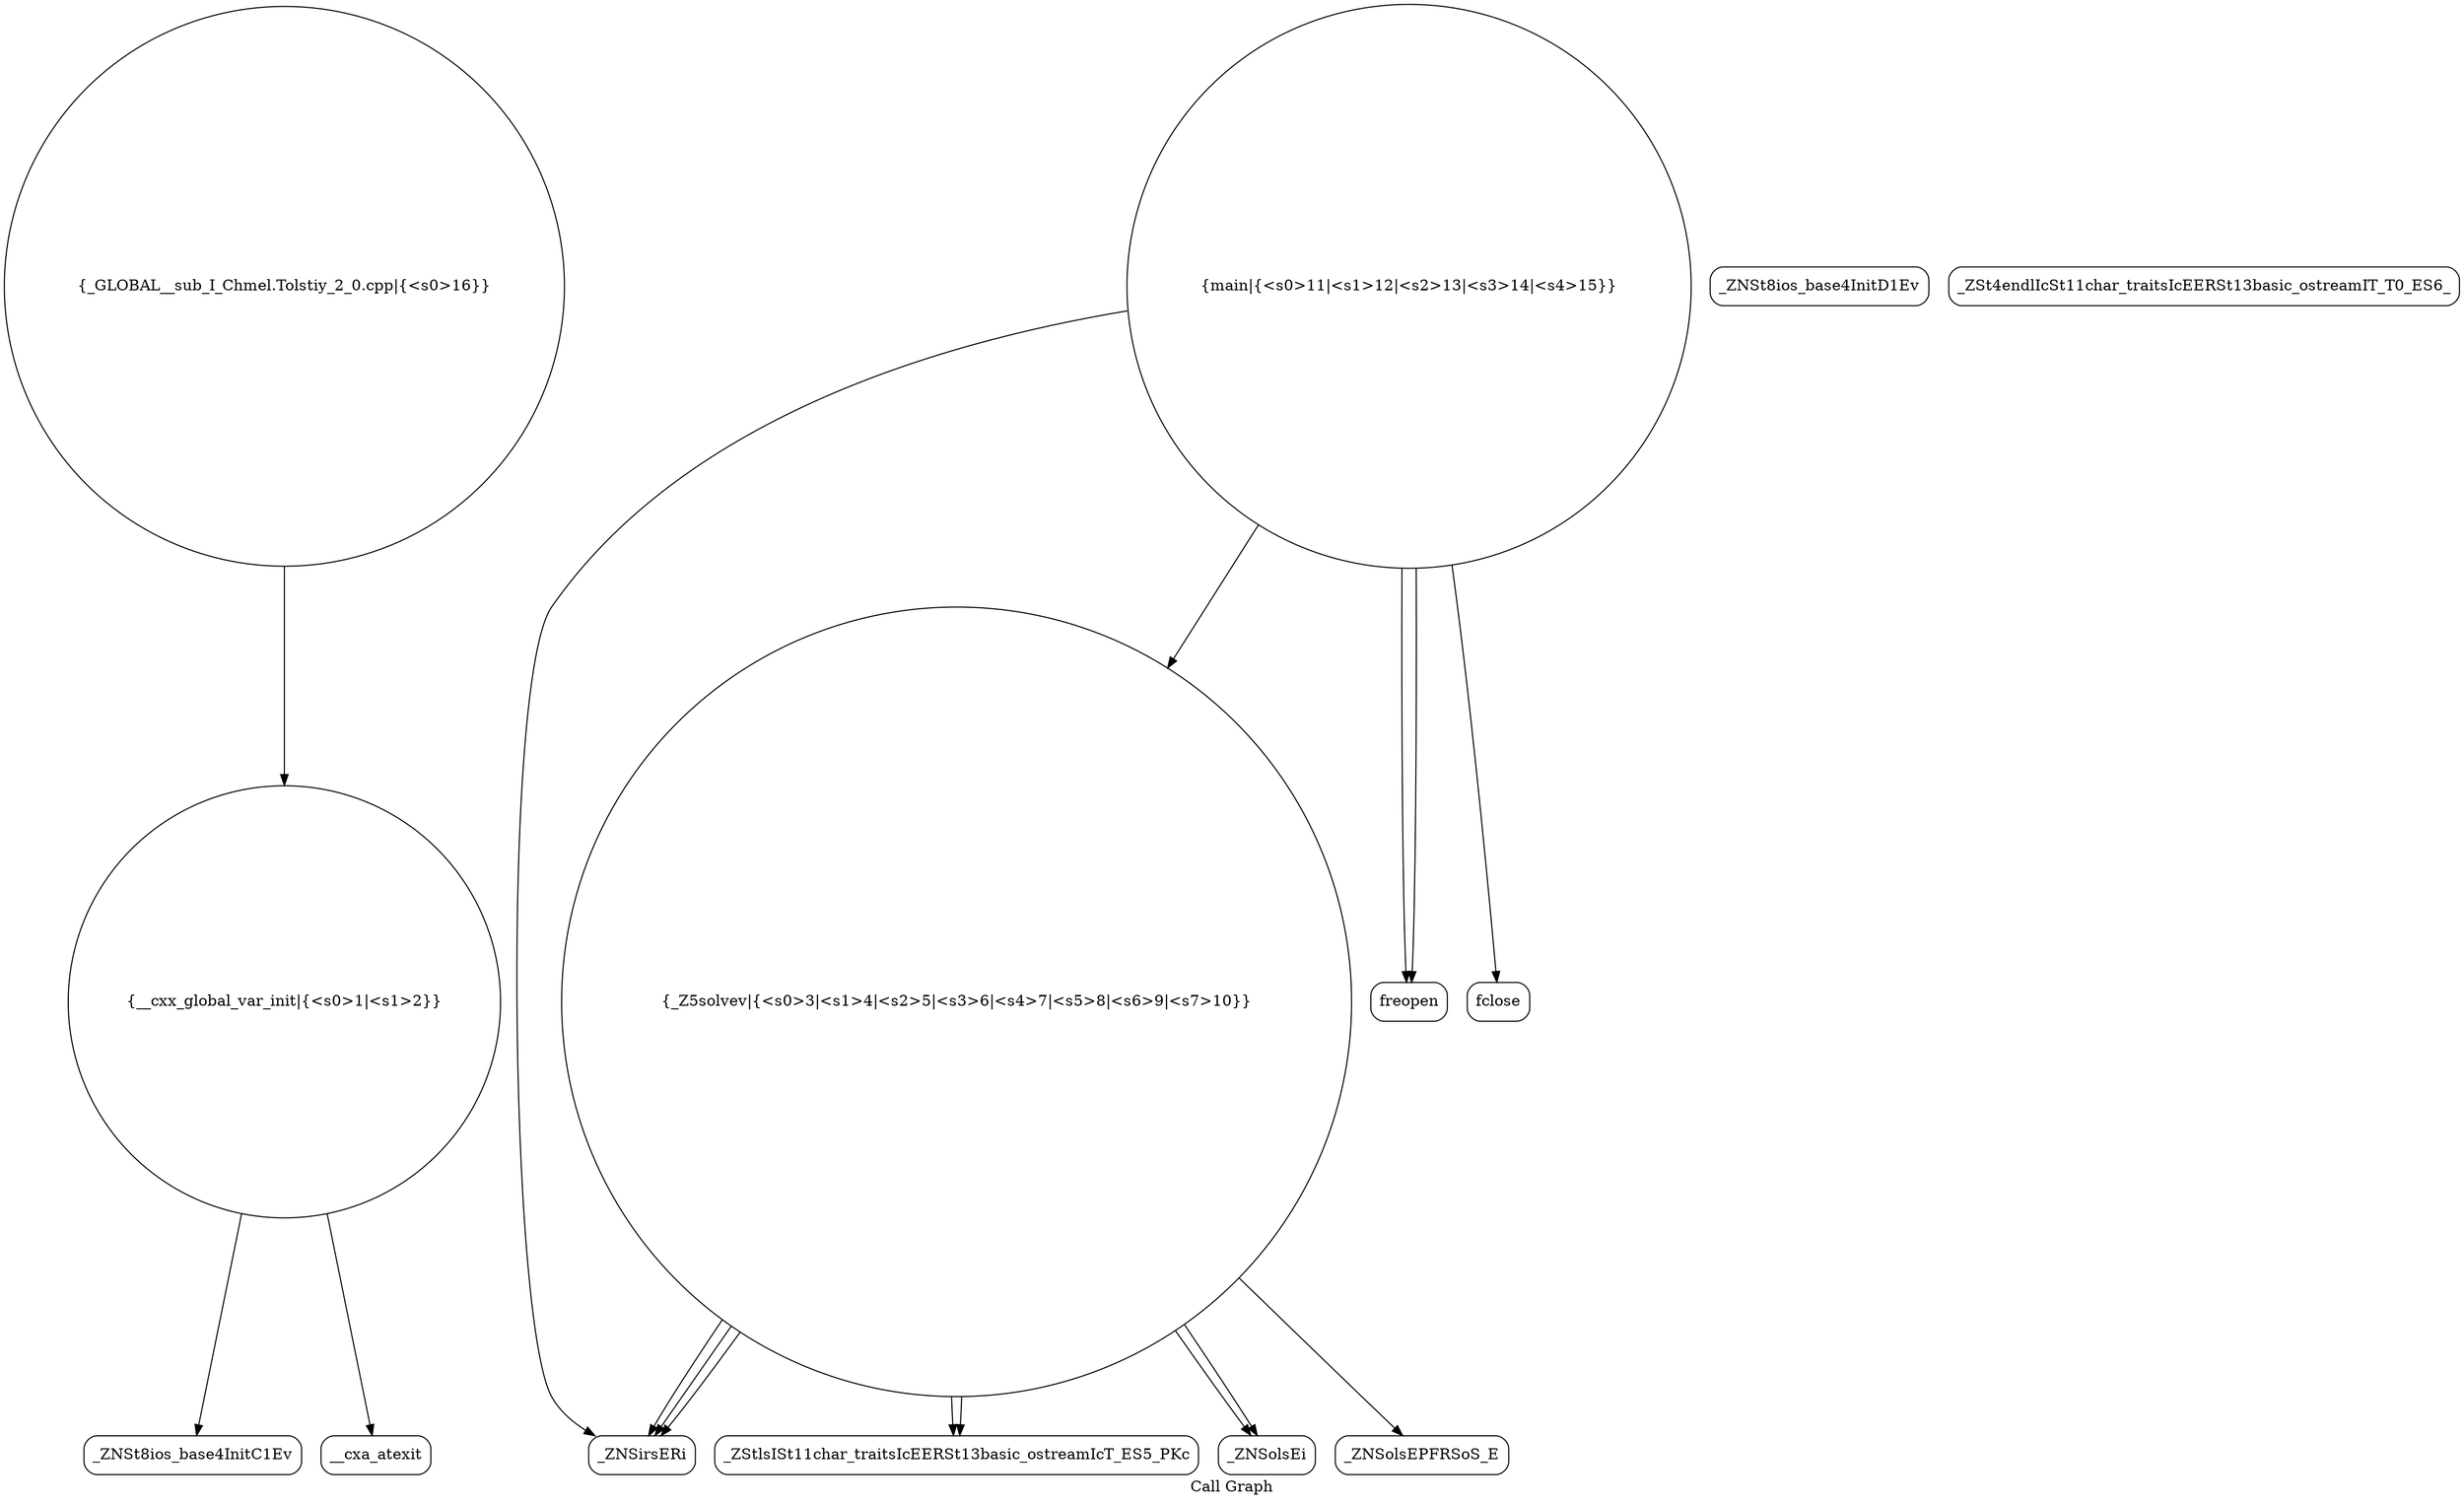 digraph "Call Graph" {
	label="Call Graph";

	Node0x5556a591cdb0 [shape=record,shape=circle,label="{__cxx_global_var_init|{<s0>1|<s1>2}}"];
	Node0x5556a591cdb0:s0 -> Node0x5556a591d240[color=black];
	Node0x5556a591cdb0:s1 -> Node0x5556a591d340[color=black];
	Node0x5556a591d540 [shape=record,shape=Mrecord,label="{_ZNSirsERi}"];
	Node0x5556a591d2c0 [shape=record,shape=Mrecord,label="{_ZNSt8ios_base4InitD1Ev}"];
	Node0x5556a591d640 [shape=record,shape=Mrecord,label="{_ZSt4endlIcSt11char_traitsIcEERSt13basic_ostreamIT_T0_ES6_}"];
	Node0x5556a591d3c0 [shape=record,shape=circle,label="{_Z5solvev|{<s0>3|<s1>4|<s2>5|<s3>6|<s4>7|<s5>8|<s6>9|<s7>10}}"];
	Node0x5556a591d3c0:s0 -> Node0x5556a591d440[color=black];
	Node0x5556a591d3c0:s1 -> Node0x5556a591d4c0[color=black];
	Node0x5556a591d3c0:s2 -> Node0x5556a591d440[color=black];
	Node0x5556a591d3c0:s3 -> Node0x5556a591d540[color=black];
	Node0x5556a591d3c0:s4 -> Node0x5556a591d540[color=black];
	Node0x5556a591d3c0:s5 -> Node0x5556a591d540[color=black];
	Node0x5556a591d3c0:s6 -> Node0x5556a591d4c0[color=black];
	Node0x5556a591d3c0:s7 -> Node0x5556a591d5c0[color=black];
	Node0x5556a591d740 [shape=record,shape=Mrecord,label="{freopen}"];
	Node0x5556a591d4c0 [shape=record,shape=Mrecord,label="{_ZNSolsEi}"];
	Node0x5556a591d840 [shape=record,shape=circle,label="{_GLOBAL__sub_I_Chmel.Tolstiy_2_0.cpp|{<s0>16}}"];
	Node0x5556a591d840:s0 -> Node0x5556a591cdb0[color=black];
	Node0x5556a591d240 [shape=record,shape=Mrecord,label="{_ZNSt8ios_base4InitC1Ev}"];
	Node0x5556a591d5c0 [shape=record,shape=Mrecord,label="{_ZNSolsEPFRSoS_E}"];
	Node0x5556a591d340 [shape=record,shape=Mrecord,label="{__cxa_atexit}"];
	Node0x5556a591d6c0 [shape=record,shape=circle,label="{main|{<s0>11|<s1>12|<s2>13|<s3>14|<s4>15}}"];
	Node0x5556a591d6c0:s0 -> Node0x5556a591d740[color=black];
	Node0x5556a591d6c0:s1 -> Node0x5556a591d740[color=black];
	Node0x5556a591d6c0:s2 -> Node0x5556a591d540[color=black];
	Node0x5556a591d6c0:s3 -> Node0x5556a591d3c0[color=black];
	Node0x5556a591d6c0:s4 -> Node0x5556a591d7c0[color=black];
	Node0x5556a591d440 [shape=record,shape=Mrecord,label="{_ZStlsISt11char_traitsIcEERSt13basic_ostreamIcT_ES5_PKc}"];
	Node0x5556a591d7c0 [shape=record,shape=Mrecord,label="{fclose}"];
}
